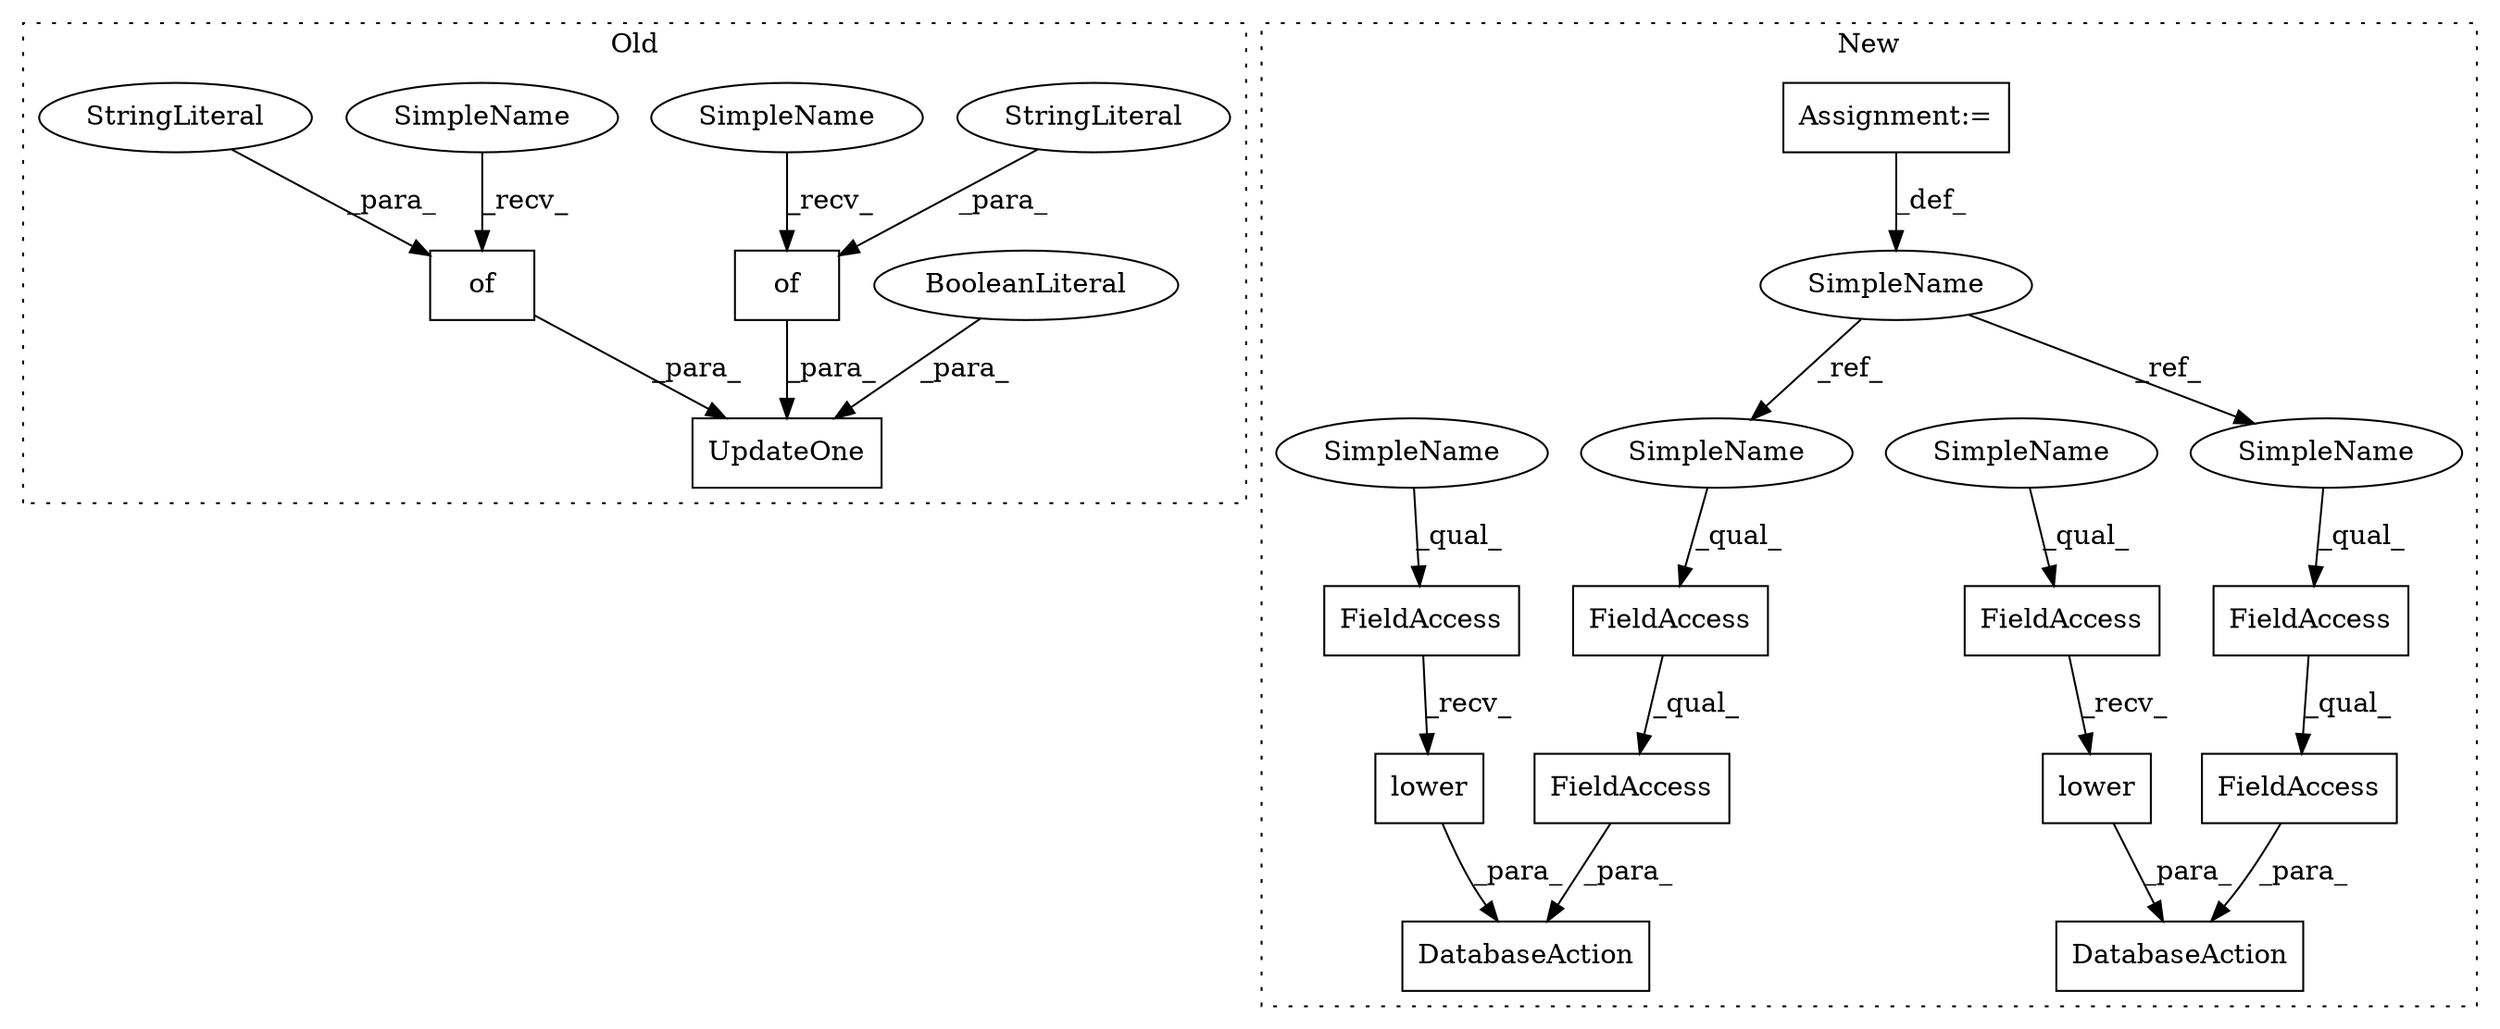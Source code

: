 digraph G {
subgraph cluster0 {
1 [label="of" a="32" s="9745,9762" l="3,1" shape="box"];
3 [label="of" a="32" s="9768,10136" l="3,1" shape="box"];
8 [label="StringLiteral" a="45" s="9748" l="4" shape="ellipse"];
9 [label="StringLiteral" a="45" s="9771" l="6" shape="ellipse"];
17 [label="UpdateOne" a="32" s="9731,10142" l="10,1" shape="box"];
18 [label="BooleanLiteral" a="9" s="10138" l="4" shape="ellipse"];
21 [label="SimpleName" a="42" s="9741" l="3" shape="ellipse"];
22 [label="SimpleName" a="42" s="9764" l="3" shape="ellipse"];
label = "Old";
style="dotted";
}
subgraph cluster1 {
2 [label="DatabaseAction" a="32" s="10212,10286" l="15,1" shape="box"];
4 [label="FieldAccess" a="22" s="10227" l="32" shape="box"];
5 [label="FieldAccess" a="22" s="10227" l="22" shape="box"];
6 [label="lower" a="32" s="10275" l="7" shape="box"];
7 [label="FieldAccess" a="22" s="10260" l="14" shape="box"];
10 [label="FieldAccess" a="22" s="10147" l="14" shape="box"];
11 [label="lower" a="32" s="10162" l="7" shape="box"];
12 [label="DatabaseAction" a="32" s="10099,10173" l="15,1" shape="box"];
13 [label="FieldAccess" a="22" s="10114" l="32" shape="box"];
14 [label="FieldAccess" a="22" s="10114" l="22" shape="box"];
15 [label="SimpleName" a="42" s="9509" l="14" shape="ellipse"];
16 [label="Assignment:=" a="7" s="9509" l="14" shape="box"];
19 [label="SimpleName" a="42" s="10147" l="4" shape="ellipse"];
20 [label="SimpleName" a="42" s="10260" l="4" shape="ellipse"];
23 [label="SimpleName" a="42" s="10114" l="14" shape="ellipse"];
24 [label="SimpleName" a="42" s="10227" l="14" shape="ellipse"];
label = "New";
style="dotted";
}
1 -> 17 [label="_para_"];
3 -> 17 [label="_para_"];
4 -> 2 [label="_para_"];
5 -> 4 [label="_qual_"];
6 -> 2 [label="_para_"];
7 -> 6 [label="_recv_"];
8 -> 1 [label="_para_"];
9 -> 3 [label="_para_"];
10 -> 11 [label="_recv_"];
11 -> 12 [label="_para_"];
13 -> 12 [label="_para_"];
14 -> 13 [label="_qual_"];
15 -> 24 [label="_ref_"];
15 -> 23 [label="_ref_"];
16 -> 15 [label="_def_"];
18 -> 17 [label="_para_"];
19 -> 10 [label="_qual_"];
20 -> 7 [label="_qual_"];
21 -> 1 [label="_recv_"];
22 -> 3 [label="_recv_"];
23 -> 14 [label="_qual_"];
24 -> 5 [label="_qual_"];
}